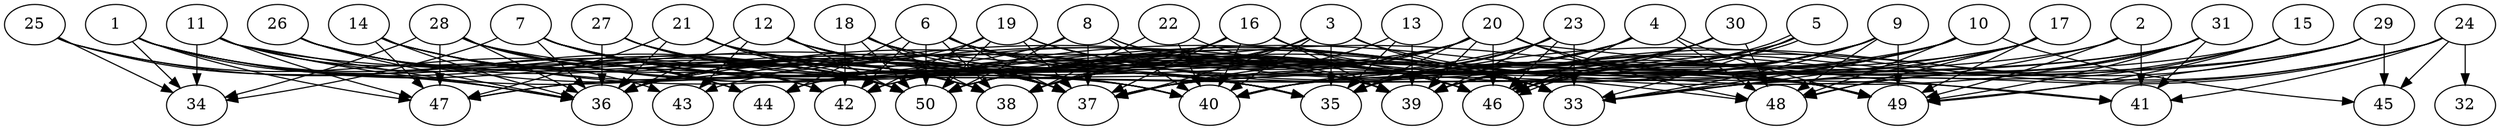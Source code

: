 // DAG automatically generated by daggen at Thu Oct  3 14:07:58 2019
// ./daggen --dot -n 50 --ccr 0.3 --fat 0.9 --regular 0.5 --density 0.6 --mindata 5242880 --maxdata 52428800 
digraph G {
  1 [size="93911040", alpha="0.05", expect_size="28173312"] 
  1 -> 34 [size ="28173312"]
  1 -> 36 [size ="28173312"]
  1 -> 37 [size ="28173312"]
  1 -> 38 [size ="28173312"]
  1 -> 42 [size ="28173312"]
  1 -> 47 [size ="28173312"]
  1 -> 50 [size ="28173312"]
  2 [size="140380160", alpha="0.17", expect_size="42114048"] 
  2 -> 37 [size ="42114048"]
  2 -> 41 [size ="42114048"]
  2 -> 49 [size ="42114048"]
  2 -> 50 [size ="42114048"]
  3 [size="157989547", alpha="0.18", expect_size="47396864"] 
  3 -> 33 [size ="47396864"]
  3 -> 35 [size ="47396864"]
  3 -> 36 [size ="47396864"]
  3 -> 37 [size ="47396864"]
  3 -> 38 [size ="47396864"]
  3 -> 40 [size ="47396864"]
  3 -> 49 [size ="47396864"]
  4 [size="158201173", alpha="0.07", expect_size="47460352"] 
  4 -> 35 [size ="47460352"]
  4 -> 36 [size ="47460352"]
  4 -> 38 [size ="47460352"]
  4 -> 46 [size ="47460352"]
  4 -> 48 [size ="47460352"]
  4 -> 49 [size ="47460352"]
  4 -> 50 [size ="47460352"]
  5 [size="145452373", alpha="0.13", expect_size="43635712"] 
  5 -> 33 [size ="43635712"]
  5 -> 35 [size ="43635712"]
  5 -> 46 [size ="43635712"]
  5 -> 46 [size ="43635712"]
  5 -> 50 [size ="43635712"]
  6 [size="171158187", alpha="0.05", expect_size="51347456"] 
  6 -> 33 [size ="51347456"]
  6 -> 35 [size ="51347456"]
  6 -> 37 [size ="51347456"]
  6 -> 38 [size ="51347456"]
  6 -> 39 [size ="51347456"]
  6 -> 42 [size ="51347456"]
  6 -> 44 [size ="51347456"]
  6 -> 46 [size ="51347456"]
  6 -> 50 [size ="51347456"]
  7 [size="69833387", alpha="0.08", expect_size="20950016"] 
  7 -> 33 [size ="20950016"]
  7 -> 34 [size ="20950016"]
  7 -> 35 [size ="20950016"]
  7 -> 36 [size ="20950016"]
  7 -> 37 [size ="20950016"]
  7 -> 38 [size ="20950016"]
  7 -> 39 [size ="20950016"]
  7 -> 40 [size ="20950016"]
  7 -> 42 [size ="20950016"]
  7 -> 50 [size ="20950016"]
  8 [size="161375573", alpha="0.01", expect_size="48412672"] 
  8 -> 33 [size ="48412672"]
  8 -> 36 [size ="48412672"]
  8 -> 37 [size ="48412672"]
  8 -> 40 [size ="48412672"]
  8 -> 48 [size ="48412672"]
  8 -> 50 [size ="48412672"]
  9 [size="50370560", alpha="0.03", expect_size="15111168"] 
  9 -> 33 [size ="15111168"]
  9 -> 35 [size ="15111168"]
  9 -> 38 [size ="15111168"]
  9 -> 39 [size ="15111168"]
  9 -> 40 [size ="15111168"]
  9 -> 44 [size ="15111168"]
  9 -> 46 [size ="15111168"]
  9 -> 48 [size ="15111168"]
  9 -> 49 [size ="15111168"]
  10 [size="132567040", alpha="0.12", expect_size="39770112"] 
  10 -> 33 [size ="39770112"]
  10 -> 39 [size ="39770112"]
  10 -> 40 [size ="39770112"]
  10 -> 45 [size ="39770112"]
  10 -> 46 [size ="39770112"]
  10 -> 47 [size ="39770112"]
  10 -> 48 [size ="39770112"]
  10 -> 50 [size ="39770112"]
  11 [size="26388480", alpha="0.14", expect_size="7916544"] 
  11 -> 34 [size ="7916544"]
  11 -> 36 [size ="7916544"]
  11 -> 39 [size ="7916544"]
  11 -> 40 [size ="7916544"]
  11 -> 43 [size ="7916544"]
  11 -> 47 [size ="7916544"]
  11 -> 50 [size ="7916544"]
  12 [size="62737067", alpha="0.19", expect_size="18821120"] 
  12 -> 35 [size ="18821120"]
  12 -> 36 [size ="18821120"]
  12 -> 37 [size ="18821120"]
  12 -> 39 [size ="18821120"]
  12 -> 43 [size ="18821120"]
  12 -> 46 [size ="18821120"]
  12 -> 50 [size ="18821120"]
  13 [size="35645440", alpha="0.13", expect_size="10693632"] 
  13 -> 35 [size ="10693632"]
  13 -> 37 [size ="10693632"]
  13 -> 39 [size ="10693632"]
  14 [size="21302613", alpha="0.08", expect_size="6390784"] 
  14 -> 35 [size ="6390784"]
  14 -> 36 [size ="6390784"]
  14 -> 37 [size ="6390784"]
  14 -> 38 [size ="6390784"]
  14 -> 40 [size ="6390784"]
  14 -> 47 [size ="6390784"]
  14 -> 50 [size ="6390784"]
  15 [size="75048960", alpha="0.08", expect_size="22514688"] 
  15 -> 33 [size ="22514688"]
  15 -> 37 [size ="22514688"]
  15 -> 39 [size ="22514688"]
  15 -> 49 [size ="22514688"]
  16 [size="23606613", alpha="0.09", expect_size="7081984"] 
  16 -> 33 [size ="7081984"]
  16 -> 36 [size ="7081984"]
  16 -> 37 [size ="7081984"]
  16 -> 38 [size ="7081984"]
  16 -> 39 [size ="7081984"]
  16 -> 40 [size ="7081984"]
  16 -> 46 [size ="7081984"]
  17 [size="63634773", alpha="0.06", expect_size="19090432"] 
  17 -> 33 [size ="19090432"]
  17 -> 39 [size ="19090432"]
  17 -> 42 [size ="19090432"]
  17 -> 44 [size ="19090432"]
  17 -> 48 [size ="19090432"]
  17 -> 49 [size ="19090432"]
  18 [size="124685653", alpha="0.12", expect_size="37405696"] 
  18 -> 37 [size ="37405696"]
  18 -> 38 [size ="37405696"]
  18 -> 39 [size ="37405696"]
  18 -> 42 [size ="37405696"]
  18 -> 46 [size ="37405696"]
  18 -> 50 [size ="37405696"]
  19 [size="135383040", alpha="0.14", expect_size="40614912"] 
  19 -> 33 [size ="40614912"]
  19 -> 36 [size ="40614912"]
  19 -> 37 [size ="40614912"]
  19 -> 42 [size ="40614912"]
  19 -> 46 [size ="40614912"]
  19 -> 49 [size ="40614912"]
  19 -> 50 [size ="40614912"]
  20 [size="156842667", alpha="0.13", expect_size="47052800"] 
  20 -> 35 [size ="47052800"]
  20 -> 36 [size ="47052800"]
  20 -> 37 [size ="47052800"]
  20 -> 39 [size ="47052800"]
  20 -> 41 [size ="47052800"]
  20 -> 42 [size ="47052800"]
  20 -> 46 [size ="47052800"]
  20 -> 47 [size ="47052800"]
  20 -> 48 [size ="47052800"]
  20 -> 49 [size ="47052800"]
  20 -> 50 [size ="47052800"]
  21 [size="90395307", alpha="0.01", expect_size="27118592"] 
  21 -> 36 [size ="27118592"]
  21 -> 40 [size ="27118592"]
  21 -> 41 [size ="27118592"]
  21 -> 46 [size ="27118592"]
  21 -> 47 [size ="27118592"]
  21 -> 50 [size ="27118592"]
  22 [size="44148053", alpha="0.04", expect_size="13244416"] 
  22 -> 38 [size ="13244416"]
  22 -> 39 [size ="13244416"]
  22 -> 40 [size ="13244416"]
  23 [size="39471787", alpha="0.06", expect_size="11841536"] 
  23 -> 33 [size ="11841536"]
  23 -> 35 [size ="11841536"]
  23 -> 39 [size ="11841536"]
  23 -> 40 [size ="11841536"]
  23 -> 43 [size ="11841536"]
  23 -> 46 [size ="11841536"]
  24 [size="140752213", alpha="0.05", expect_size="42225664"] 
  24 -> 32 [size ="42225664"]
  24 -> 33 [size ="42225664"]
  24 -> 35 [size ="42225664"]
  24 -> 39 [size ="42225664"]
  24 -> 41 [size ="42225664"]
  24 -> 45 [size ="42225664"]
  25 [size="45875200", alpha="0.01", expect_size="13762560"] 
  25 -> 34 [size ="13762560"]
  25 -> 36 [size ="13762560"]
  25 -> 44 [size ="13762560"]
  25 -> 50 [size ="13762560"]
  26 [size="108813653", alpha="0.16", expect_size="32644096"] 
  26 -> 36 [size ="32644096"]
  26 -> 37 [size ="32644096"]
  26 -> 39 [size ="32644096"]
  26 -> 42 [size ="32644096"]
  26 -> 44 [size ="32644096"]
  26 -> 50 [size ="32644096"]
  27 [size="20882773", alpha="0.18", expect_size="6264832"] 
  27 -> 35 [size ="6264832"]
  27 -> 36 [size ="6264832"]
  27 -> 38 [size ="6264832"]
  27 -> 39 [size ="6264832"]
  27 -> 50 [size ="6264832"]
  28 [size="65280000", alpha="0.18", expect_size="19584000"] 
  28 -> 33 [size ="19584000"]
  28 -> 34 [size ="19584000"]
  28 -> 35 [size ="19584000"]
  28 -> 36 [size ="19584000"]
  28 -> 40 [size ="19584000"]
  28 -> 44 [size ="19584000"]
  28 -> 47 [size ="19584000"]
  28 -> 49 [size ="19584000"]
  29 [size="162228907", alpha="0.02", expect_size="48668672"] 
  29 -> 36 [size ="48668672"]
  29 -> 40 [size ="48668672"]
  29 -> 45 [size ="48668672"]
  29 -> 46 [size ="48668672"]
  29 -> 49 [size ="48668672"]
  30 [size="118708907", alpha="0.01", expect_size="35612672"] 
  30 -> 35 [size ="35612672"]
  30 -> 37 [size ="35612672"]
  30 -> 39 [size ="35612672"]
  30 -> 46 [size ="35612672"]
  30 -> 48 [size ="35612672"]
  30 -> 50 [size ="35612672"]
  31 [size="61545813", alpha="0.01", expect_size="18463744"] 
  31 -> 37 [size ="18463744"]
  31 -> 38 [size ="18463744"]
  31 -> 39 [size ="18463744"]
  31 -> 40 [size ="18463744"]
  31 -> 41 [size ="18463744"]
  31 -> 48 [size ="18463744"]
  31 -> 49 [size ="18463744"]
  32 [size="67170987", alpha="0.07", expect_size="20151296"] 
  33 [size="101208747", alpha="0.15", expect_size="30362624"] 
  34 [size="146885973", alpha="0.04", expect_size="44065792"] 
  35 [size="30361600", alpha="0.00", expect_size="9108480"] 
  36 [size="36901547", alpha="0.17", expect_size="11070464"] 
  37 [size="162897920", alpha="0.19", expect_size="48869376"] 
  38 [size="146138453", alpha="0.16", expect_size="43841536"] 
  39 [size="130525867", alpha="0.07", expect_size="39157760"] 
  40 [size="148954453", alpha="0.16", expect_size="44686336"] 
  41 [size="159228587", alpha="0.14", expect_size="47768576"] 
  42 [size="170267307", alpha="0.16", expect_size="51080192"] 
  43 [size="70041600", alpha="0.00", expect_size="21012480"] 
  44 [size="34013867", alpha="0.00", expect_size="10204160"] 
  45 [size="66013867", alpha="0.04", expect_size="19804160"] 
  46 [size="66327893", alpha="0.19", expect_size="19898368"] 
  47 [size="41089707", alpha="0.15", expect_size="12326912"] 
  48 [size="36461227", alpha="0.17", expect_size="10938368"] 
  49 [size="159648427", alpha="0.17", expect_size="47894528"] 
  50 [size="56705707", alpha="0.10", expect_size="17011712"] 
}
